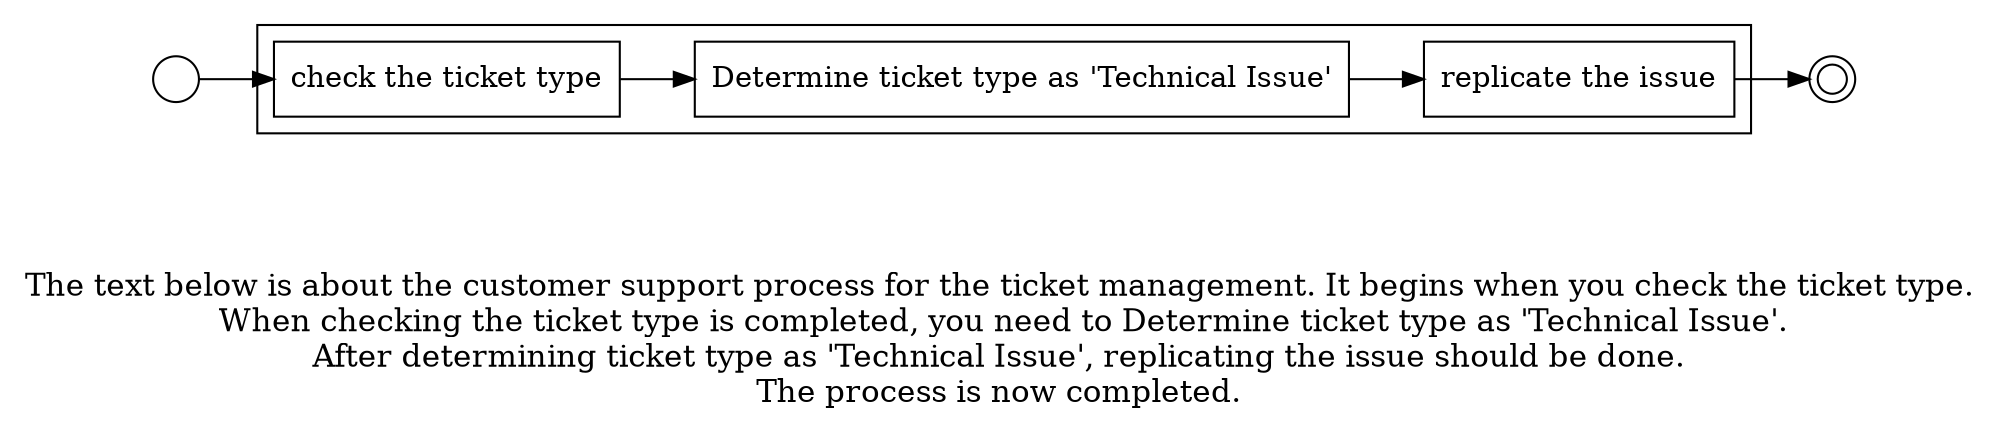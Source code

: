 digraph customer_support_process_for_the_ticket_management_62 {
	graph [rankdir=LR]
	START_NODE [label="" shape=circle width=0.3]
	subgraph CLUSTER_0 {
		"check the ticket type" [shape=box]
		"Determine ticket type as 'Technical Issue'" [shape=box]
		"check the ticket type" -> "Determine ticket type as 'Technical Issue'"
		"replicate the issue" [shape=box]
		"Determine ticket type as 'Technical Issue'" -> "replicate the issue"
	}
	START_NODE -> "check the ticket type"
	END_NODE [label="" shape=doublecircle width=0.2]
	"replicate the issue" -> END_NODE
	fontsize=15 label="\n\n
The text below is about the customer support process for the ticket management. It begins when you check the ticket type. 
When checking the ticket type is completed, you need to Determine ticket type as 'Technical Issue'.
After determining ticket type as 'Technical Issue', replicating the issue should be done. 
The process is now completed. 
"
}
